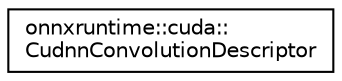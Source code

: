 digraph "Graphical Class Hierarchy"
{
  edge [fontname="Helvetica",fontsize="10",labelfontname="Helvetica",labelfontsize="10"];
  node [fontname="Helvetica",fontsize="10",shape=record];
  rankdir="LR";
  Node0 [label="onnxruntime::cuda::\lCudnnConvolutionDescriptor",height=0.2,width=0.4,color="black", fillcolor="white", style="filled",URL="$classonnxruntime_1_1cuda_1_1CudnnConvolutionDescriptor.html"];
}
